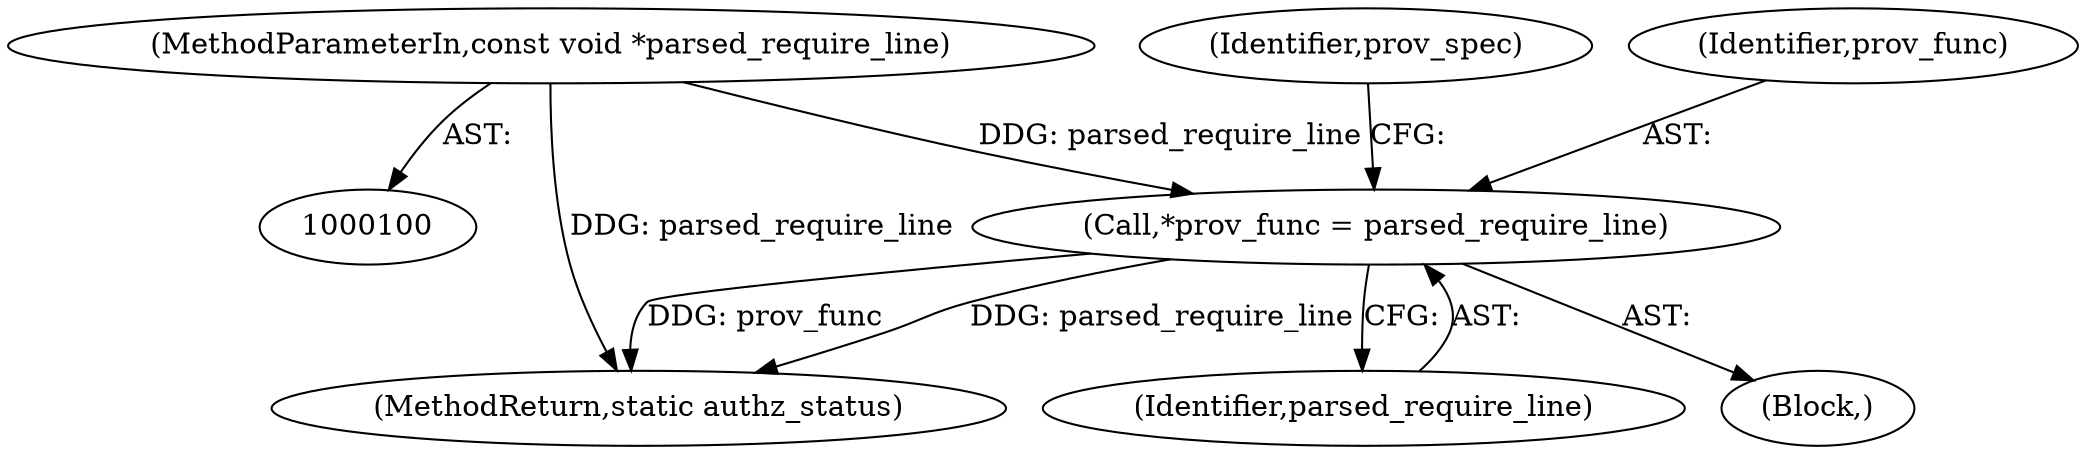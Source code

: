 digraph "0_httpd_3f1693d558d0758f829c8b53993f1749ddf6ffcb@pointer" {
"1000103" [label="(MethodParameterIn,const void *parsed_require_line)"];
"1000129" [label="(Call,*prov_func = parsed_require_line)"];
"1000129" [label="(Call,*prov_func = parsed_require_line)"];
"1000134" [label="(Identifier,prov_spec)"];
"1000103" [label="(MethodParameterIn,const void *parsed_require_line)"];
"1000130" [label="(Identifier,prov_func)"];
"1000104" [label="(Block,)"];
"1000298" [label="(MethodReturn,static authz_status)"];
"1000131" [label="(Identifier,parsed_require_line)"];
"1000103" -> "1000100"  [label="AST: "];
"1000103" -> "1000298"  [label="DDG: parsed_require_line"];
"1000103" -> "1000129"  [label="DDG: parsed_require_line"];
"1000129" -> "1000104"  [label="AST: "];
"1000129" -> "1000131"  [label="CFG: "];
"1000130" -> "1000129"  [label="AST: "];
"1000131" -> "1000129"  [label="AST: "];
"1000134" -> "1000129"  [label="CFG: "];
"1000129" -> "1000298"  [label="DDG: prov_func"];
"1000129" -> "1000298"  [label="DDG: parsed_require_line"];
}
